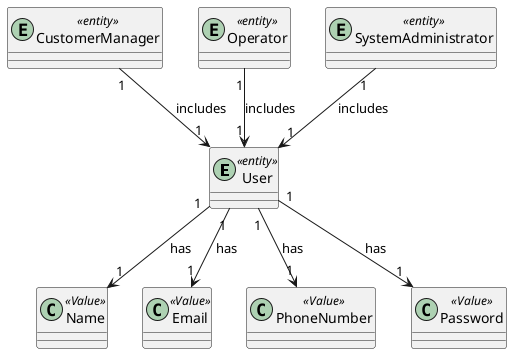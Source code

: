 @startuml
entity User <<entity>>{
}

class Name <<Value>> {
}

class Email <<Value>> {
}

class PhoneNumber<<Value>>{
}

class Password <<Value>>{}

entity CustomerManager <<entity>>{}

entity Operator <<entity>>{
}

'SystemAdministratorAggregate
entity SystemAdministrator <<entity>>{}


CustomerManager "1" --> "1" User : includes
Operator "1" --> "1" User : includes
SystemAdministrator "1" --> "1" User : includes
User "1" --> "1" Name : has
User "1" --> "1" PhoneNumber : has
User "1" --> "1" Email : has
User "1" --> "1" Password : has

@enduml